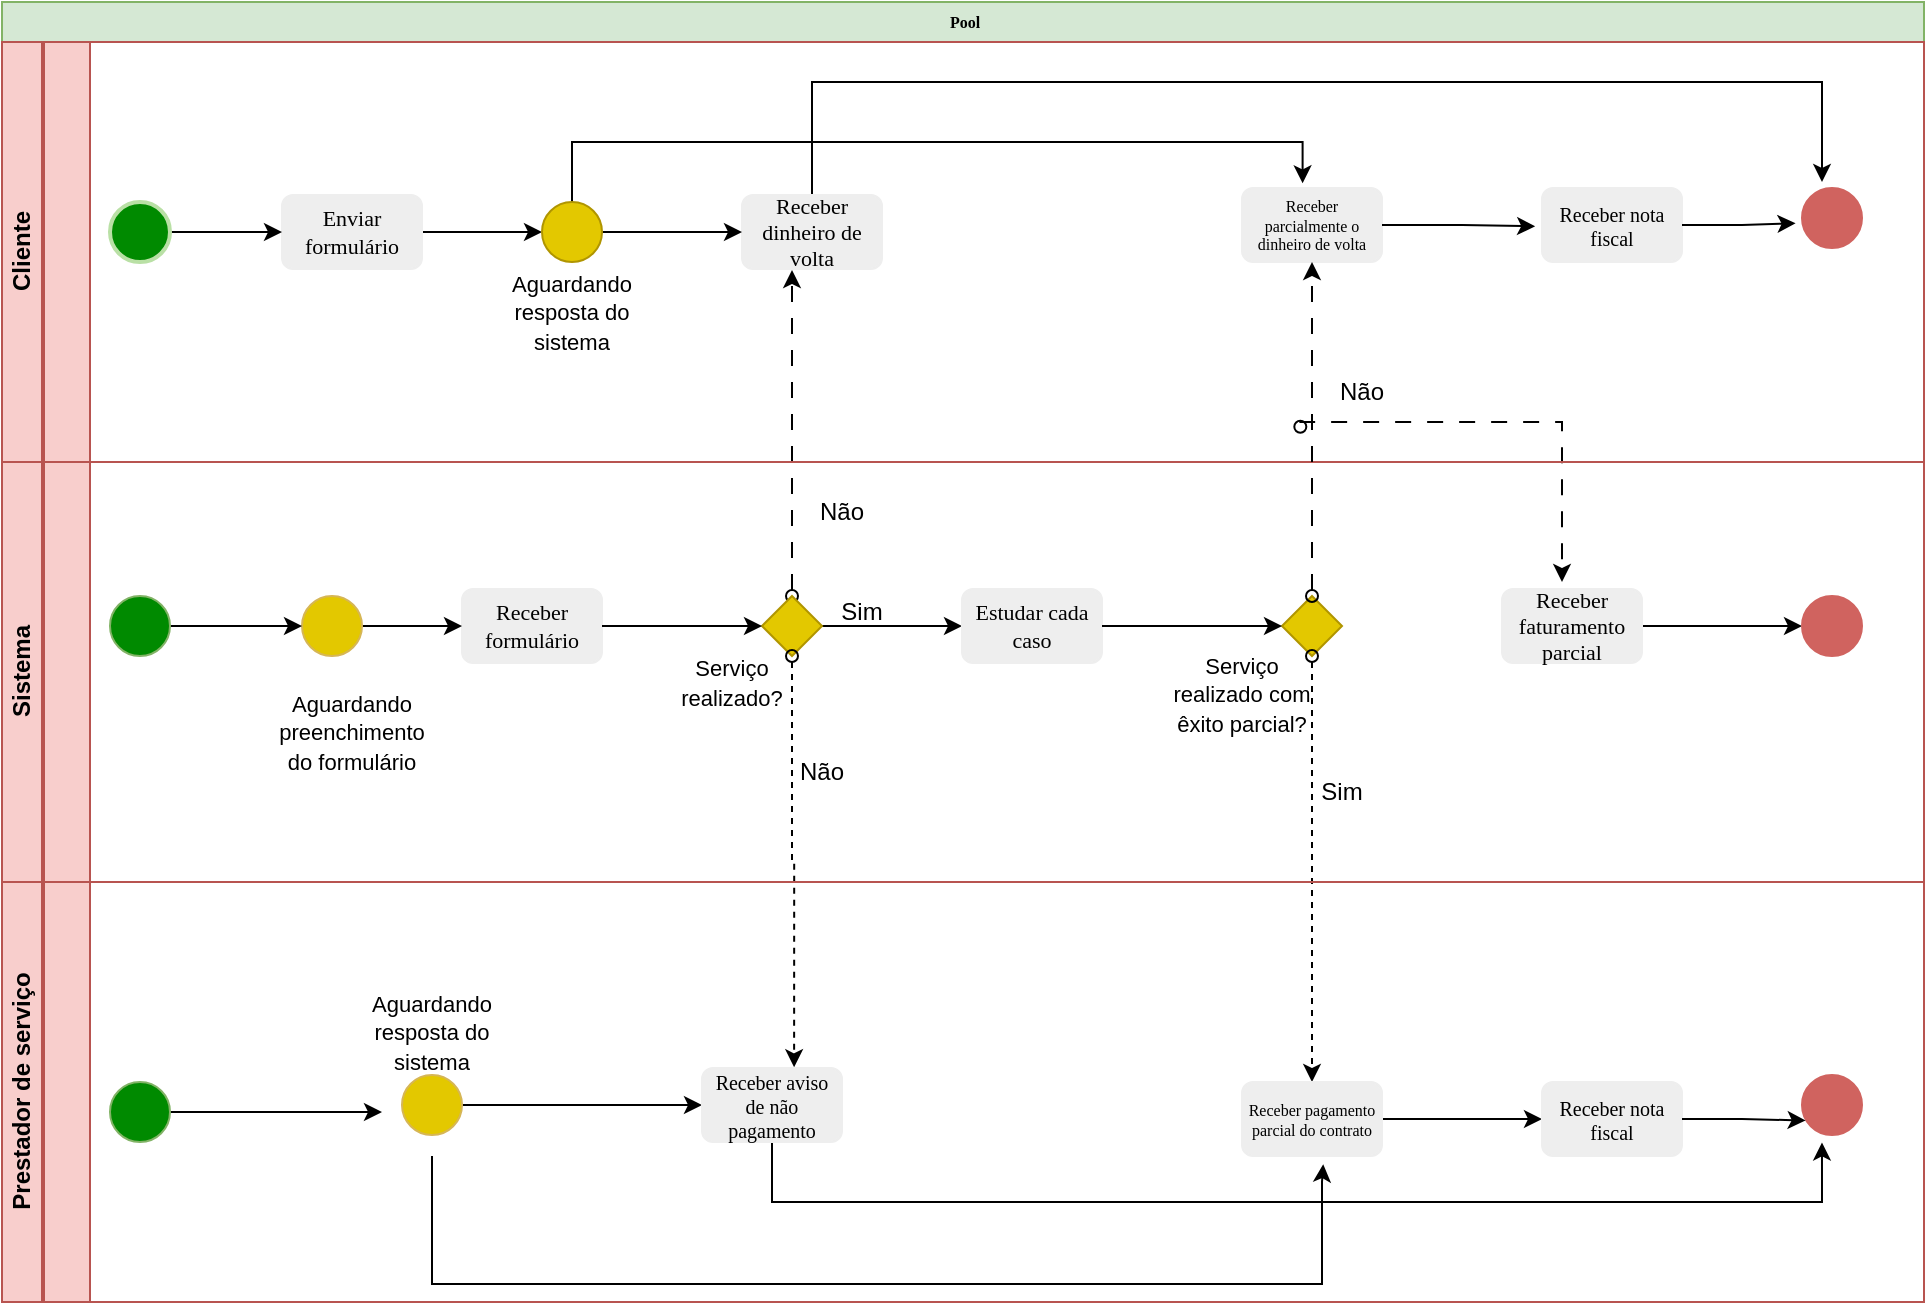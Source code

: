 <mxfile version="24.0.6" type="github">
  <diagram name="Page-1" id="c7488fd3-1785-93aa-aadb-54a6760d102a">
    <mxGraphModel dx="1588" dy="908" grid="0" gridSize="10" guides="1" tooltips="1" connect="1" arrows="1" fold="1" page="1" pageScale="1" pageWidth="1100" pageHeight="850" background="none" math="0" shadow="0">
      <root>
        <mxCell id="0" />
        <mxCell id="1" parent="0" />
        <mxCell id="2b4e8129b02d487f-1" value="Pool" style="swimlane;html=1;childLayout=stackLayout;horizontal=1;startSize=20;horizontalStack=0;rounded=0;shadow=0;labelBackgroundColor=none;strokeWidth=1;fontFamily=Verdana;fontSize=8;align=center;fillColor=#d5e8d4;strokeColor=#82b366;" parent="1" vertex="1">
          <mxGeometry x="130" y="70" width="961" height="650" as="geometry" />
        </mxCell>
        <mxCell id="2b4e8129b02d487f-2" value="Cliente" style="swimlane;html=1;startSize=20;horizontal=0;fillColor=#F8CECC;strokeColor=#B85450;" parent="2b4e8129b02d487f-1" vertex="1">
          <mxGeometry y="20" width="961" height="210" as="geometry" />
        </mxCell>
        <mxCell id="Vj-QXggSpmco95REcojG-17" style="edgeStyle=orthogonalEdgeStyle;rounded=0;orthogonalLoop=1;jettySize=auto;html=1;entryX=0;entryY=0.5;entryDx=0;entryDy=0;" parent="2b4e8129b02d487f-2" source="2b4e8129b02d487f-7" target="Vj-QXggSpmco95REcojG-15" edge="1">
          <mxGeometry relative="1" as="geometry" />
        </mxCell>
        <mxCell id="2b4e8129b02d487f-7" value="&lt;font style=&quot;font-size: 11px;&quot;&gt;Enviar formulário&lt;/font&gt;" style="rounded=1;whiteSpace=wrap;html=1;shadow=0;labelBackgroundColor=none;strokeWidth=1;fontFamily=Verdana;fontSize=8;align=center;fillColor=#EEEEEE;strokeColor=#EEEEEE;" parent="2b4e8129b02d487f-2" vertex="1">
          <mxGeometry x="140" y="76.5" width="70" height="37" as="geometry" />
        </mxCell>
        <mxCell id="Vj-QXggSpmco95REcojG-16" style="edgeStyle=orthogonalEdgeStyle;rounded=0;orthogonalLoop=1;jettySize=auto;html=1;entryX=0;entryY=0.5;entryDx=0;entryDy=0;" parent="2b4e8129b02d487f-2" source="2b4e8129b02d487f-8" target="2b4e8129b02d487f-7" edge="1">
          <mxGeometry relative="1" as="geometry" />
        </mxCell>
        <mxCell id="Vj-QXggSpmco95REcojG-36" style="edgeStyle=orthogonalEdgeStyle;rounded=0;orthogonalLoop=1;jettySize=auto;html=1;" parent="2b4e8129b02d487f-2" source="2b4e8129b02d487f-9" edge="1">
          <mxGeometry relative="1" as="geometry">
            <mxPoint x="910" y="70" as="targetPoint" />
            <Array as="points">
              <mxPoint x="405" y="20" />
              <mxPoint x="910" y="20" />
            </Array>
          </mxGeometry>
        </mxCell>
        <mxCell id="2b4e8129b02d487f-9" value="&lt;font style=&quot;font-size: 11px;&quot;&gt;Receber dinheiro de volta&lt;/font&gt;" style="rounded=1;whiteSpace=wrap;html=1;shadow=0;labelBackgroundColor=none;strokeWidth=1;fontFamily=Verdana;fontSize=8;align=center;fillColor=#EEEEEE;strokeColor=#EEEEEE;" parent="2b4e8129b02d487f-2" vertex="1">
          <mxGeometry x="370" y="76.5" width="70" height="37" as="geometry" />
        </mxCell>
        <mxCell id="Vj-QXggSpmco95REcojG-18" style="edgeStyle=orthogonalEdgeStyle;rounded=0;orthogonalLoop=1;jettySize=auto;html=1;entryX=0;entryY=0.5;entryDx=0;entryDy=0;" parent="2b4e8129b02d487f-2" source="Vj-QXggSpmco95REcojG-15" target="2b4e8129b02d487f-9" edge="1">
          <mxGeometry relative="1" as="geometry" />
        </mxCell>
        <mxCell id="Vj-QXggSpmco95REcojG-68" style="edgeStyle=orthogonalEdgeStyle;rounded=0;orthogonalLoop=1;jettySize=auto;html=1;entryX=0.433;entryY=-0.063;entryDx=0;entryDy=0;entryPerimeter=0;" parent="2b4e8129b02d487f-2" source="Vj-QXggSpmco95REcojG-15" target="Vj-QXggSpmco95REcojG-24" edge="1">
          <mxGeometry relative="1" as="geometry">
            <mxPoint x="650" y="60.0" as="targetPoint" />
            <Array as="points">
              <mxPoint x="285" y="50" />
              <mxPoint x="650" y="50" />
            </Array>
          </mxGeometry>
        </mxCell>
        <mxCell id="Vj-QXggSpmco95REcojG-15" value="" style="ellipse;whiteSpace=wrap;html=1;rounded=0;shadow=0;labelBackgroundColor=none;strokeWidth=1;fontFamily=Verdana;fontSize=8;align=center;fillColor=#E3C800;strokeColor=#B09500;" parent="2b4e8129b02d487f-2" vertex="1">
          <mxGeometry x="270" y="80" width="30" height="30" as="geometry" />
        </mxCell>
        <mxCell id="Vj-QXggSpmco95REcojG-19" value="&lt;font style=&quot;font-size: 11px;&quot;&gt;Aguardando resposta do sistema&lt;/font&gt;" style="text;html=1;align=center;verticalAlign=middle;whiteSpace=wrap;rounded=0;" parent="2b4e8129b02d487f-2" vertex="1">
          <mxGeometry x="250" y="120" width="70" height="30" as="geometry" />
        </mxCell>
        <mxCell id="Vj-QXggSpmco95REcojG-21" style="edgeStyle=orthogonalEdgeStyle;rounded=0;orthogonalLoop=1;jettySize=auto;html=1;dashed=1;dashPattern=8 8;startArrow=oval;startFill=0;exitX=0.5;exitY=0;exitDx=0;exitDy=0;exitPerimeter=0;" parent="2b4e8129b02d487f-2" source="2b4e8129b02d487f-13" edge="1">
          <mxGeometry relative="1" as="geometry">
            <mxPoint x="395" y="114" as="targetPoint" />
            <mxPoint x="370" y="270.5" as="sourcePoint" />
            <Array as="points">
              <mxPoint x="395" y="114" />
            </Array>
          </mxGeometry>
        </mxCell>
        <mxCell id="Vj-QXggSpmco95REcojG-24" value="&lt;font style=&quot;font-size: 8px;&quot;&gt;Receber parcialmente o dinheiro de volta&lt;/font&gt;" style="rounded=1;whiteSpace=wrap;html=1;shadow=0;labelBackgroundColor=none;strokeWidth=1;fontFamily=Verdana;fontSize=8;align=center;fillColor=#EEEEEE;strokeColor=#EEEEEE;" parent="2b4e8129b02d487f-2" vertex="1">
          <mxGeometry x="620" y="73.0" width="70" height="37" as="geometry" />
        </mxCell>
        <mxCell id="Vj-QXggSpmco95REcojG-33" value="" style="ellipse;whiteSpace=wrap;html=1;rounded=0;shadow=0;labelBackgroundColor=none;strokeWidth=1;fontFamily=Verdana;fontSize=8;align=center;fillColor=#D0635F;strokeColor=#D0635F;" parent="2b4e8129b02d487f-2" vertex="1">
          <mxGeometry x="900" y="73" width="30" height="30" as="geometry" />
        </mxCell>
        <mxCell id="rU0I9gQMp8eYGgZ0rZV7-1" value="&lt;font style=&quot;font-size: 10px;&quot;&gt;Receber nota fiscal&lt;/font&gt;" style="rounded=1;whiteSpace=wrap;html=1;shadow=0;labelBackgroundColor=none;strokeWidth=1;fontFamily=Verdana;fontSize=8;align=center;fillColor=#EEEEEE;strokeColor=#EEEEEE;" vertex="1" parent="2b4e8129b02d487f-2">
          <mxGeometry x="770" y="73.0" width="70" height="37" as="geometry" />
        </mxCell>
        <mxCell id="rU0I9gQMp8eYGgZ0rZV7-3" style="edgeStyle=orthogonalEdgeStyle;rounded=0;orthogonalLoop=1;jettySize=auto;html=1;entryX=-0.049;entryY=0.518;entryDx=0;entryDy=0;entryPerimeter=0;" edge="1" parent="2b4e8129b02d487f-2" source="Vj-QXggSpmco95REcojG-24" target="rU0I9gQMp8eYGgZ0rZV7-1">
          <mxGeometry relative="1" as="geometry" />
        </mxCell>
        <mxCell id="rU0I9gQMp8eYGgZ0rZV7-5" style="edgeStyle=orthogonalEdgeStyle;rounded=0;orthogonalLoop=1;jettySize=auto;html=1;entryX=-0.107;entryY=0.588;entryDx=0;entryDy=0;entryPerimeter=0;" edge="1" parent="2b4e8129b02d487f-2" source="rU0I9gQMp8eYGgZ0rZV7-1" target="Vj-QXggSpmco95REcojG-33">
          <mxGeometry relative="1" as="geometry" />
        </mxCell>
        <mxCell id="rU0I9gQMp8eYGgZ0rZV7-24" value="" style="swimlane;horizontal=0;whiteSpace=wrap;html=1;fillColor=#F8CECC;strokeColor=#B85450;" vertex="1" parent="2b4e8129b02d487f-2">
          <mxGeometry x="21" width="940" height="210" as="geometry" />
        </mxCell>
        <mxCell id="2b4e8129b02d487f-8" value="" style="ellipse;whiteSpace=wrap;html=1;rounded=0;shadow=0;labelBackgroundColor=none;strokeWidth=2;fontFamily=Verdana;fontSize=8;align=center;fillColor=#008A00;strokeColor=#B9E0A5;" parent="rU0I9gQMp8eYGgZ0rZV7-24" vertex="1">
          <mxGeometry x="33" y="80" width="30" height="30" as="geometry" />
        </mxCell>
        <mxCell id="2b4e8129b02d487f-3" value="Sistema" style="swimlane;html=1;startSize=20;horizontal=0;fillColor=#F8CECC;strokeColor=#B85450;" parent="2b4e8129b02d487f-1" vertex="1">
          <mxGeometry y="230" width="961" height="210" as="geometry" />
        </mxCell>
        <mxCell id="2b4e8129b02d487f-12" value="&lt;font style=&quot;font-size: 11px;&quot;&gt;Receber formulário&lt;/font&gt;" style="rounded=1;whiteSpace=wrap;html=1;shadow=0;labelBackgroundColor=none;strokeWidth=1;fontFamily=Verdana;fontSize=8;align=center;strokeColor=#EEEEEE;fillColor=#EEEEEE;" parent="2b4e8129b02d487f-3" vertex="1">
          <mxGeometry x="230" y="63.5" width="70" height="37" as="geometry" />
        </mxCell>
        <mxCell id="Vj-QXggSpmco95REcojG-6" style="edgeStyle=orthogonalEdgeStyle;rounded=0;orthogonalLoop=1;jettySize=auto;html=1;entryX=0;entryY=0.5;entryDx=0;entryDy=0;" parent="2b4e8129b02d487f-3" source="2b4e8129b02d487f-13" target="2b4e8129b02d487f-6" edge="1">
          <mxGeometry relative="1" as="geometry" />
        </mxCell>
        <mxCell id="2b4e8129b02d487f-13" value="" style="strokeWidth=1;html=1;shape=mxgraph.flowchart.decision;whiteSpace=wrap;rounded=1;shadow=0;labelBackgroundColor=none;fontFamily=Verdana;fontSize=8;align=center;fillColor=#E3C800;strokeColor=#B09500;" parent="2b4e8129b02d487f-3" vertex="1">
          <mxGeometry x="380" y="67.0" width="30" height="30" as="geometry" />
        </mxCell>
        <mxCell id="Vj-QXggSpmco95REcojG-2" style="edgeStyle=orthogonalEdgeStyle;rounded=0;orthogonalLoop=1;jettySize=auto;html=1;entryX=0;entryY=0.5;entryDx=0;entryDy=0;" parent="2b4e8129b02d487f-3" source="2b4e8129b02d487f-5" target="2b4e8129b02d487f-12" edge="1">
          <mxGeometry relative="1" as="geometry" />
        </mxCell>
        <mxCell id="2b4e8129b02d487f-5" value="" style="ellipse;whiteSpace=wrap;html=1;rounded=0;shadow=0;labelBackgroundColor=none;strokeWidth=1;fontFamily=Verdana;fontSize=8;align=center;fillColor=#E3C800;strokeColor=#d6b656;" parent="2b4e8129b02d487f-3" vertex="1">
          <mxGeometry x="150" y="67" width="30" height="30" as="geometry" />
        </mxCell>
        <mxCell id="Vj-QXggSpmco95REcojG-3" value="&lt;font style=&quot;font-size: 11px;&quot;&gt;Serviço realizado?&lt;/font&gt;" style="text;html=1;align=center;verticalAlign=middle;whiteSpace=wrap;rounded=0;" parent="2b4e8129b02d487f-3" vertex="1">
          <mxGeometry x="330" y="95" width="70" height="30" as="geometry" />
        </mxCell>
        <mxCell id="Vj-QXggSpmco95REcojG-5" style="edgeStyle=orthogonalEdgeStyle;rounded=0;orthogonalLoop=1;jettySize=auto;html=1;entryX=0;entryY=0.5;entryDx=0;entryDy=0;entryPerimeter=0;" parent="2b4e8129b02d487f-3" source="2b4e8129b02d487f-12" target="2b4e8129b02d487f-13" edge="1">
          <mxGeometry relative="1" as="geometry" />
        </mxCell>
        <mxCell id="2b4e8129b02d487f-6" value="&lt;font style=&quot;font-size: 11px;&quot;&gt;Estudar cada caso&lt;/font&gt;" style="rounded=1;whiteSpace=wrap;html=1;shadow=0;labelBackgroundColor=none;strokeWidth=1;fontFamily=Verdana;fontSize=8;align=center;fillColor=#EEEEEE;strokeColor=#EEEEEE;" parent="2b4e8129b02d487f-3" vertex="1">
          <mxGeometry x="480" y="63.5" width="70" height="37" as="geometry" />
        </mxCell>
        <mxCell id="Vj-QXggSpmco95REcojG-32" style="edgeStyle=orthogonalEdgeStyle;rounded=0;orthogonalLoop=1;jettySize=auto;html=1;dashed=1;dashPattern=8 8;startArrow=oval;startFill=0;exitX=-0.014;exitY=1.079;exitDx=0;exitDy=0;exitPerimeter=0;" parent="2b4e8129b02d487f-3" source="Vj-QXggSpmco95REcojG-27" edge="1">
          <mxGeometry relative="1" as="geometry">
            <mxPoint x="780" y="60" as="targetPoint" />
            <Array as="points">
              <mxPoint x="649" y="-20" />
              <mxPoint x="780" y="-20" />
            </Array>
          </mxGeometry>
        </mxCell>
        <mxCell id="Vj-QXggSpmco95REcojG-7" value="" style="strokeWidth=1;html=1;shape=mxgraph.flowchart.decision;whiteSpace=wrap;rounded=1;shadow=0;labelBackgroundColor=none;fontFamily=Verdana;fontSize=8;align=center;fillColor=#E3C800;strokeColor=#B09500;" parent="2b4e8129b02d487f-3" vertex="1">
          <mxGeometry x="640" y="67.0" width="30" height="30" as="geometry" />
        </mxCell>
        <mxCell id="Vj-QXggSpmco95REcojG-8" style="edgeStyle=orthogonalEdgeStyle;rounded=0;orthogonalLoop=1;jettySize=auto;html=1;entryX=0;entryY=0.5;entryDx=0;entryDy=0;entryPerimeter=0;" parent="2b4e8129b02d487f-3" source="2b4e8129b02d487f-6" target="Vj-QXggSpmco95REcojG-7" edge="1">
          <mxGeometry relative="1" as="geometry" />
        </mxCell>
        <mxCell id="Vj-QXggSpmco95REcojG-9" value="&lt;font style=&quot;font-size: 11px;&quot;&gt;Serviço realizado com êxito parcial?&lt;/font&gt;" style="text;html=1;align=center;verticalAlign=middle;whiteSpace=wrap;rounded=0;" parent="2b4e8129b02d487f-3" vertex="1">
          <mxGeometry x="580" y="100.5" width="80" height="30" as="geometry" />
        </mxCell>
        <mxCell id="Vj-QXggSpmco95REcojG-14" style="edgeStyle=orthogonalEdgeStyle;rounded=0;orthogonalLoop=1;jettySize=auto;html=1;entryX=0;entryY=0.5;entryDx=0;entryDy=0;" parent="2b4e8129b02d487f-3" source="Vj-QXggSpmco95REcojG-11" target="Vj-QXggSpmco95REcojG-10" edge="1">
          <mxGeometry relative="1" as="geometry">
            <mxPoint x="870" y="82" as="targetPoint" />
          </mxGeometry>
        </mxCell>
        <mxCell id="Vj-QXggSpmco95REcojG-11" value="&lt;font style=&quot;font-size: 11px;&quot;&gt;Receber faturamento parcial&lt;/font&gt;" style="rounded=1;whiteSpace=wrap;html=1;shadow=0;labelBackgroundColor=none;strokeWidth=1;fontFamily=Verdana;fontSize=8;align=center;fillColor=#EEEEEE;strokeColor=#EEEEEE;" parent="2b4e8129b02d487f-3" vertex="1">
          <mxGeometry x="750" y="63.5" width="70" height="37" as="geometry" />
        </mxCell>
        <mxCell id="Vj-QXggSpmco95REcojG-10" value="" style="ellipse;whiteSpace=wrap;html=1;rounded=0;shadow=0;labelBackgroundColor=none;strokeWidth=1;fontFamily=Verdana;fontSize=8;align=center;fillColor=#D0635F;strokeColor=#D0635F;" parent="2b4e8129b02d487f-3" vertex="1">
          <mxGeometry x="900" y="67" width="30" height="30" as="geometry" />
        </mxCell>
        <mxCell id="Vj-QXggSpmco95REcojG-13" style="edgeStyle=orthogonalEdgeStyle;rounded=0;orthogonalLoop=1;jettySize=auto;html=1;entryX=0;entryY=0.5;entryDx=0;entryDy=0;" parent="2b4e8129b02d487f-3" source="Vj-QXggSpmco95REcojG-12" target="2b4e8129b02d487f-5" edge="1">
          <mxGeometry relative="1" as="geometry" />
        </mxCell>
        <mxCell id="Vj-QXggSpmco95REcojG-22" value="Não" style="text;html=1;align=center;verticalAlign=middle;whiteSpace=wrap;rounded=0;" parent="2b4e8129b02d487f-3" vertex="1">
          <mxGeometry x="390" y="10" width="60" height="30" as="geometry" />
        </mxCell>
        <mxCell id="Vj-QXggSpmco95REcojG-23" value="Sim" style="text;html=1;align=center;verticalAlign=middle;whiteSpace=wrap;rounded=0;" parent="2b4e8129b02d487f-3" vertex="1">
          <mxGeometry x="400" y="60" width="60" height="30" as="geometry" />
        </mxCell>
        <mxCell id="Vj-QXggSpmco95REcojG-27" value="Não" style="text;html=1;align=center;verticalAlign=middle;whiteSpace=wrap;rounded=0;" parent="2b4e8129b02d487f-3" vertex="1">
          <mxGeometry x="650" y="-50" width="60" height="30" as="geometry" />
        </mxCell>
        <mxCell id="Vj-QXggSpmco95REcojG-71" value="Não" style="text;html=1;align=center;verticalAlign=middle;whiteSpace=wrap;rounded=0;" parent="2b4e8129b02d487f-3" vertex="1">
          <mxGeometry x="380" y="140" width="60" height="30" as="geometry" />
        </mxCell>
        <mxCell id="Vj-QXggSpmco95REcojG-75" value="Sim" style="text;html=1;align=center;verticalAlign=middle;whiteSpace=wrap;rounded=0;" parent="2b4e8129b02d487f-3" vertex="1">
          <mxGeometry x="640" y="150" width="60" height="30" as="geometry" />
        </mxCell>
        <mxCell id="rU0I9gQMp8eYGgZ0rZV7-25" value="" style="swimlane;horizontal=0;whiteSpace=wrap;html=1;fillColor=#F8CECC;strokeColor=#B85450;" vertex="1" parent="2b4e8129b02d487f-3">
          <mxGeometry x="21" width="940" height="210" as="geometry" />
        </mxCell>
        <mxCell id="Vj-QXggSpmco95REcojG-12" value="" style="ellipse;whiteSpace=wrap;html=1;rounded=0;shadow=0;labelBackgroundColor=none;strokeWidth=1;fontFamily=Verdana;fontSize=8;align=center;fillColor=#008A00;strokeColor=#82b366;" parent="rU0I9gQMp8eYGgZ0rZV7-25" vertex="1">
          <mxGeometry x="33" y="67" width="30" height="30" as="geometry" />
        </mxCell>
        <mxCell id="Vj-QXggSpmco95REcojG-26" style="edgeStyle=orthogonalEdgeStyle;rounded=0;orthogonalLoop=1;jettySize=auto;html=1;dashed=1;dashPattern=8 8;startArrow=oval;startFill=0;" parent="2b4e8129b02d487f-1" source="Vj-QXggSpmco95REcojG-7" target="Vj-QXggSpmco95REcojG-24" edge="1">
          <mxGeometry relative="1" as="geometry">
            <Array as="points">
              <mxPoint x="655" y="180" />
              <mxPoint x="655" y="180" />
            </Array>
          </mxGeometry>
        </mxCell>
        <mxCell id="Vj-QXggSpmco95REcojG-70" style="edgeStyle=orthogonalEdgeStyle;rounded=0;orthogonalLoop=1;jettySize=auto;html=1;entryX=0.658;entryY=-0.01;entryDx=0;entryDy=0;entryPerimeter=0;dashed=1;startArrow=oval;startFill=0;" parent="2b4e8129b02d487f-1" source="2b4e8129b02d487f-13" target="Vj-QXggSpmco95REcojG-41" edge="1">
          <mxGeometry relative="1" as="geometry" />
        </mxCell>
        <mxCell id="Vj-QXggSpmco95REcojG-73" style="edgeStyle=orthogonalEdgeStyle;rounded=0;orthogonalLoop=1;jettySize=auto;html=1;entryX=0.5;entryY=0;entryDx=0;entryDy=0;dashed=1;startArrow=oval;startFill=0;" parent="2b4e8129b02d487f-1" source="Vj-QXggSpmco95REcojG-7" target="Vj-QXggSpmco95REcojG-66" edge="1">
          <mxGeometry relative="1" as="geometry" />
        </mxCell>
        <mxCell id="2b4e8129b02d487f-4" value="Prestador de serviço" style="swimlane;html=1;startSize=20;horizontal=0;fillColor=#F8CECC;strokeColor=#B85450;" parent="2b4e8129b02d487f-1" vertex="1">
          <mxGeometry y="440" width="961" height="210" as="geometry" />
        </mxCell>
        <mxCell id="Vj-QXggSpmco95REcojG-42" style="edgeStyle=orthogonalEdgeStyle;rounded=0;orthogonalLoop=1;jettySize=auto;html=1;" parent="2b4e8129b02d487f-4" source="Vj-QXggSpmco95REcojG-38" edge="1">
          <mxGeometry relative="1" as="geometry">
            <mxPoint x="190" y="115" as="targetPoint" />
          </mxGeometry>
        </mxCell>
        <mxCell id="Vj-QXggSpmco95REcojG-43" style="edgeStyle=orthogonalEdgeStyle;rounded=0;orthogonalLoop=1;jettySize=auto;html=1;" parent="2b4e8129b02d487f-4" source="Vj-QXggSpmco95REcojG-40" target="Vj-QXggSpmco95REcojG-41" edge="1">
          <mxGeometry relative="1" as="geometry" />
        </mxCell>
        <mxCell id="Vj-QXggSpmco95REcojG-79" style="edgeStyle=orthogonalEdgeStyle;rounded=0;orthogonalLoop=1;jettySize=auto;html=1;entryX=0.58;entryY=1.11;entryDx=0;entryDy=0;entryPerimeter=0;" parent="2b4e8129b02d487f-4" target="Vj-QXggSpmco95REcojG-66" edge="1">
          <mxGeometry relative="1" as="geometry">
            <mxPoint x="662" y="149.165" as="targetPoint" />
            <Array as="points">
              <mxPoint x="215" y="201" />
              <mxPoint x="660" y="201" />
              <mxPoint x="660" y="150" />
              <mxPoint x="661" y="150" />
            </Array>
            <mxPoint x="215.0" y="137" as="sourcePoint" />
          </mxGeometry>
        </mxCell>
        <mxCell id="Vj-QXggSpmco95REcojG-40" value="" style="ellipse;whiteSpace=wrap;html=1;rounded=0;shadow=0;labelBackgroundColor=none;strokeWidth=1;fontFamily=Verdana;fontSize=8;align=center;fillColor=#E3C800;strokeColor=#d6b656;" parent="2b4e8129b02d487f-4" vertex="1">
          <mxGeometry x="200" y="96.5" width="30" height="30" as="geometry" />
        </mxCell>
        <mxCell id="Vj-QXggSpmco95REcojG-78" style="edgeStyle=orthogonalEdgeStyle;rounded=0;orthogonalLoop=1;jettySize=auto;html=1;entryX=0.333;entryY=1.124;entryDx=0;entryDy=0;entryPerimeter=0;" parent="2b4e8129b02d487f-4" source="Vj-QXggSpmco95REcojG-41" target="Vj-QXggSpmco95REcojG-76" edge="1">
          <mxGeometry relative="1" as="geometry">
            <mxPoint x="850" y="160" as="targetPoint" />
            <Array as="points">
              <mxPoint x="385" y="160" />
              <mxPoint x="910" y="160" />
            </Array>
          </mxGeometry>
        </mxCell>
        <mxCell id="Vj-QXggSpmco95REcojG-41" value="&lt;font style=&quot;font-size: 10px;&quot;&gt;Receber aviso de não pagamento&lt;/font&gt;" style="rounded=1;whiteSpace=wrap;html=1;shadow=0;labelBackgroundColor=none;strokeWidth=1;fontFamily=Verdana;fontSize=8;align=center;fillColor=#EEEEEE;strokeColor=#EEEEEE;" parent="2b4e8129b02d487f-4" vertex="1">
          <mxGeometry x="350" y="93" width="70" height="37" as="geometry" />
        </mxCell>
        <mxCell id="rU0I9gQMp8eYGgZ0rZV7-7" style="edgeStyle=orthogonalEdgeStyle;rounded=0;orthogonalLoop=1;jettySize=auto;html=1;entryX=0;entryY=0.5;entryDx=0;entryDy=0;" edge="1" parent="2b4e8129b02d487f-4" source="Vj-QXggSpmco95REcojG-66" target="rU0I9gQMp8eYGgZ0rZV7-6">
          <mxGeometry relative="1" as="geometry" />
        </mxCell>
        <mxCell id="Vj-QXggSpmco95REcojG-66" value="&lt;font style=&quot;font-size: 8px;&quot;&gt;Receber pagamento parcial do contrato&lt;/font&gt;" style="rounded=1;whiteSpace=wrap;html=1;shadow=0;labelBackgroundColor=none;strokeWidth=1;fontFamily=Verdana;fontSize=8;align=center;fillColor=#EEEEEE;strokeColor=#EEEEEE;" parent="2b4e8129b02d487f-4" vertex="1">
          <mxGeometry x="620" y="100" width="70" height="37" as="geometry" />
        </mxCell>
        <mxCell id="Vj-QXggSpmco95REcojG-1" value="&lt;font style=&quot;font-size: 11px;&quot;&gt;Aguardando resposta do sistema&lt;/font&gt;" style="text;html=1;align=center;verticalAlign=middle;whiteSpace=wrap;rounded=0;" parent="2b4e8129b02d487f-4" vertex="1">
          <mxGeometry x="180" y="60" width="70" height="30" as="geometry" />
        </mxCell>
        <mxCell id="Vj-QXggSpmco95REcojG-76" value="" style="ellipse;whiteSpace=wrap;html=1;rounded=0;shadow=0;labelBackgroundColor=none;strokeWidth=1;fontFamily=Verdana;fontSize=8;align=center;fillColor=#D0635F;strokeColor=#D0635F;" parent="2b4e8129b02d487f-4" vertex="1">
          <mxGeometry x="900" y="96.5" width="30" height="30" as="geometry" />
        </mxCell>
        <mxCell id="rU0I9gQMp8eYGgZ0rZV7-6" value="&lt;font style=&quot;font-size: 10px;&quot;&gt;Receber nota fiscal&lt;/font&gt;" style="rounded=1;whiteSpace=wrap;html=1;shadow=0;labelBackgroundColor=none;strokeWidth=1;fontFamily=Verdana;fontSize=8;align=center;fillColor=#EEEEEE;strokeColor=#EEEEEE;" vertex="1" parent="2b4e8129b02d487f-4">
          <mxGeometry x="770" y="100" width="70" height="37" as="geometry" />
        </mxCell>
        <mxCell id="rU0I9gQMp8eYGgZ0rZV7-8" style="edgeStyle=orthogonalEdgeStyle;rounded=0;orthogonalLoop=1;jettySize=auto;html=1;entryX=0.061;entryY=0.758;entryDx=0;entryDy=0;entryPerimeter=0;" edge="1" parent="2b4e8129b02d487f-4" source="rU0I9gQMp8eYGgZ0rZV7-6" target="Vj-QXggSpmco95REcojG-76">
          <mxGeometry relative="1" as="geometry" />
        </mxCell>
        <mxCell id="rU0I9gQMp8eYGgZ0rZV7-26" value="" style="swimlane;horizontal=0;whiteSpace=wrap;html=1;startSize=23;fillColor=#F8CECC;strokeColor=#B85450;" vertex="1" parent="2b4e8129b02d487f-4">
          <mxGeometry x="21" width="940" height="210" as="geometry" />
        </mxCell>
        <mxCell id="Vj-QXggSpmco95REcojG-38" value="" style="ellipse;whiteSpace=wrap;html=1;rounded=0;shadow=0;labelBackgroundColor=none;strokeWidth=1;fontFamily=Verdana;fontSize=8;align=center;fillColor=#008A00;strokeColor=#82b366;" parent="rU0I9gQMp8eYGgZ0rZV7-26" vertex="1">
          <mxGeometry x="33" y="100" width="30" height="30" as="geometry" />
        </mxCell>
        <mxCell id="Vj-QXggSpmco95REcojG-67" value="&lt;font style=&quot;font-size: 11px;&quot;&gt;Aguardando preenchimento do formulário&lt;/font&gt;" style="text;html=1;align=center;verticalAlign=middle;whiteSpace=wrap;rounded=0;" parent="1" vertex="1">
          <mxGeometry x="270" y="420" width="70" height="30" as="geometry" />
        </mxCell>
      </root>
    </mxGraphModel>
  </diagram>
</mxfile>
